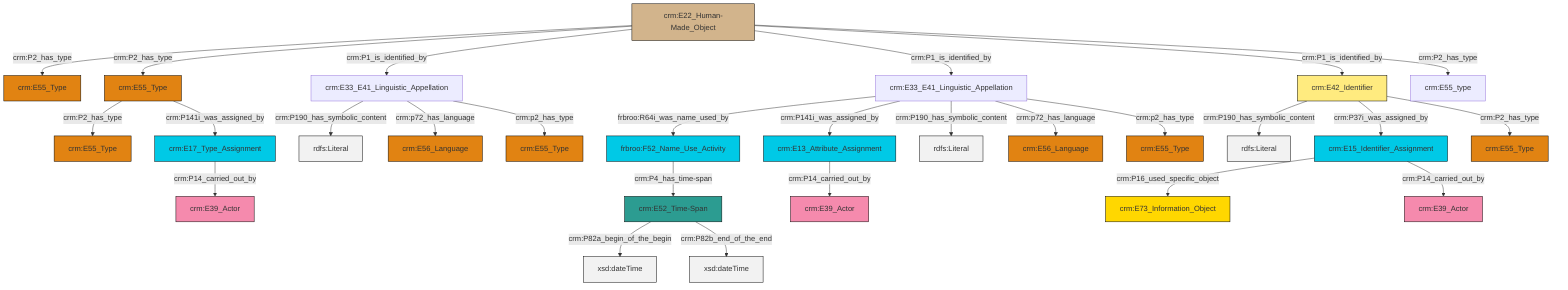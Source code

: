 graph TD
classDef Literal fill:#f2f2f2,stroke:#000000;
classDef CRM_Entity fill:#FFFFFF,stroke:#000000;
classDef Temporal_Entity fill:#00C9E6, stroke:#000000;
classDef Type fill:#E18312, stroke:#000000;
classDef Time-Span fill:#2C9C91, stroke:#000000;
classDef Appellation fill:#FFEB7F, stroke:#000000;
classDef Place fill:#008836, stroke:#000000;
classDef Persistent_Item fill:#B266B2, stroke:#000000;
classDef Conceptual_Object fill:#FFD700, stroke:#000000;
classDef Physical_Thing fill:#D2B48C, stroke:#000000;
classDef Actor fill:#f58aad, stroke:#000000;
classDef PC_Classes fill:#4ce600, stroke:#000000;
classDef Multi fill:#cccccc,stroke:#000000;

0["frbroo:F52_Name_Use_Activity"]:::Temporal_Entity -->|crm:P4_has_time-span| 1["crm:E52_Time-Span"]:::Time-Span
2["crm:E15_Identifier_Assignment"]:::Temporal_Entity -->|crm:P16_used_specific_object| 3["crm:E73_Information_Object"]:::Conceptual_Object
10["crm:E42_Identifier"]:::Appellation -->|crm:P190_has_symbolic_content| 11[rdfs:Literal]:::Literal
4["crm:E22_Human-Made_Object"]:::Physical_Thing -->|crm:P2_has_type| 12["crm:E55_Type"]:::Type
18["crm:E33_E41_Linguistic_Appellation"]:::Default -->|crm:P190_has_symbolic_content| 19[rdfs:Literal]:::Literal
1["crm:E52_Time-Span"]:::Time-Span -->|crm:P82a_begin_of_the_begin| 22[xsd:dateTime]:::Literal
10["crm:E42_Identifier"]:::Appellation -->|crm:P37i_was_assigned_by| 2["crm:E15_Identifier_Assignment"]:::Temporal_Entity
26["crm:E55_Type"]:::Type -->|crm:P2_has_type| 20["crm:E55_Type"]:::Type
10["crm:E42_Identifier"]:::Appellation -->|crm:P2_has_type| 31["crm:E55_Type"]:::Type
27["crm:E17_Type_Assignment"]:::Temporal_Entity -->|crm:P14_carried_out_by| 16["crm:E39_Actor"]:::Actor
26["crm:E55_Type"]:::Type -->|crm:P141i_was_assigned_by| 27["crm:E17_Type_Assignment"]:::Temporal_Entity
6["crm:E13_Attribute_Assignment"]:::Temporal_Entity -->|crm:P14_carried_out_by| 23["crm:E39_Actor"]:::Actor
29["crm:E33_E41_Linguistic_Appellation"]:::Default -->|frbroo:R64i_was_name_used_by| 0["frbroo:F52_Name_Use_Activity"]:::Temporal_Entity
4["crm:E22_Human-Made_Object"]:::Physical_Thing -->|crm:P2_has_type| 26["crm:E55_Type"]:::Type
29["crm:E33_E41_Linguistic_Appellation"]:::Default -->|crm:P141i_was_assigned_by| 6["crm:E13_Attribute_Assignment"]:::Temporal_Entity
29["crm:E33_E41_Linguistic_Appellation"]:::Default -->|crm:P190_has_symbolic_content| 40[rdfs:Literal]:::Literal
29["crm:E33_E41_Linguistic_Appellation"]:::Default -->|crm:p72_has_language| 41["crm:E56_Language"]:::Type
4["crm:E22_Human-Made_Object"]:::Physical_Thing -->|crm:P1_is_identified_by| 18["crm:E33_E41_Linguistic_Appellation"]:::Default
18["crm:E33_E41_Linguistic_Appellation"]:::Default -->|crm:p72_has_language| 8["crm:E56_Language"]:::Type
1["crm:E52_Time-Span"]:::Time-Span -->|crm:P82b_end_of_the_end| 44[xsd:dateTime]:::Literal
29["crm:E33_E41_Linguistic_Appellation"]:::Default -->|crm:p2_has_type| 38["crm:E55_Type"]:::Type
4["crm:E22_Human-Made_Object"]:::Physical_Thing -->|crm:P1_is_identified_by| 29["crm:E33_E41_Linguistic_Appellation"]:::Default
2["crm:E15_Identifier_Assignment"]:::Temporal_Entity -->|crm:P14_carried_out_by| 33["crm:E39_Actor"]:::Actor
18["crm:E33_E41_Linguistic_Appellation"]:::Default -->|crm:p2_has_type| 13["crm:E55_Type"]:::Type
4["crm:E22_Human-Made_Object"]:::Physical_Thing -->|crm:P1_is_identified_by| 10["crm:E42_Identifier"]:::Appellation
4["crm:E22_Human-Made_Object"]:::Physical_Thing -->|crm:P2_has_type| 47["crm:E55_type"]:::Default